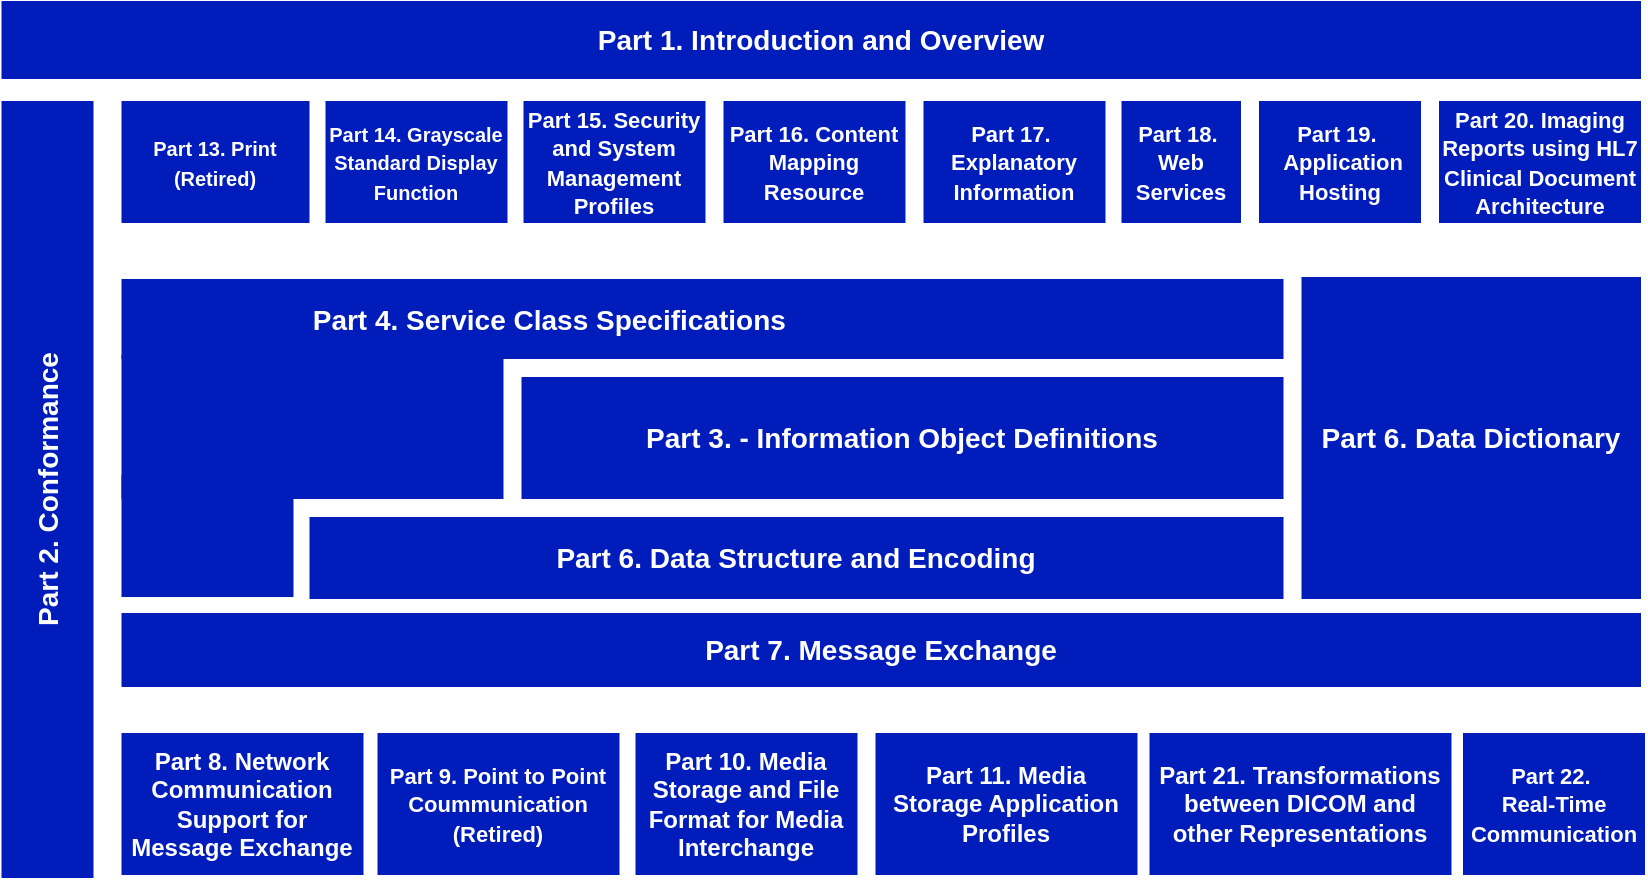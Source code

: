 <mxfile version="13.0.3" type="device"><diagram id="07fea595-8f29-1299-0266-81d95cde20df" name="Page-1"><mxGraphModel dx="1326" dy="806" grid="1" gridSize="10" guides="1" tooltips="1" connect="1" arrows="1" fold="1" page="1" pageScale="1" pageWidth="827" pageHeight="450" background="#ffffff" math="0" shadow="0"><root><mxCell id="0"/><mxCell id="1" parent="0"/><mxCell id="giLI1S59Q1z0DFc5364p-659" value="&lt;font style=&quot;font-size: 14px&quot;&gt;Part 1. Introduction and Overview&lt;/font&gt;" style="rounded=0;whiteSpace=wrap;html=1;fillColor=#001DBC;strokeColor=#001DBC;fontColor=#ffffff;fontStyle=1" parent="1" vertex="1"><mxGeometry x="4.25" y="3" width="818.75" height="38" as="geometry"/></mxCell><mxCell id="giLI1S59Q1z0DFc5364p-662" value="&lt;font style=&quot;font-size: 10px&quot;&gt;Part 13. Print (Retired)&lt;/font&gt;" style="rounded=0;whiteSpace=wrap;html=1;fillColor=#001DBC;strokeColor=#001DBC;fontColor=#ffffff;fontStyle=1" parent="1" vertex="1"><mxGeometry x="64.25" y="53" width="93" height="60" as="geometry"/></mxCell><mxCell id="giLI1S59Q1z0DFc5364p-663" value="&lt;font style=&quot;font-size: 10px&quot; color=&quot;#ffffff&quot;&gt;Part 14.&amp;nbsp;Grayscale Standard Display Function&lt;/font&gt;" style="rounded=0;whiteSpace=wrap;html=1;fillColor=#001DBC;strokeColor=#001DBC;fontColor=#ffffff;fontStyle=1" parent="1" vertex="1"><mxGeometry x="166.25" y="53" width="90" height="60" as="geometry"/></mxCell><mxCell id="giLI1S59Q1z0DFc5364p-664" value="&lt;font style=&quot;font-size: 11px&quot; color=&quot;#ffffff&quot;&gt;Part 15.&amp;nbsp;Security and System Management Profiles&lt;/font&gt;" style="rounded=0;whiteSpace=wrap;html=1;fillColor=#001DBC;strokeColor=#001DBC;fontColor=#ffffff;fontStyle=1" parent="1" vertex="1"><mxGeometry x="265.25" y="53" width="90" height="60" as="geometry"/></mxCell><mxCell id="giLI1S59Q1z0DFc5364p-665" value="&lt;font style=&quot;font-size: 11px&quot; color=&quot;#ffffff&quot;&gt;Part 16.&amp;nbsp;Content Mapping Resource&lt;/font&gt;" style="rounded=0;whiteSpace=wrap;html=1;fillColor=#001DBC;strokeColor=#001DBC;fontColor=#ffffff;fontStyle=1" parent="1" vertex="1"><mxGeometry x="365.25" y="53" width="90" height="60" as="geometry"/></mxCell><mxCell id="giLI1S59Q1z0DFc5364p-666" value="&lt;font style=&quot;font-size: 11px&quot; color=&quot;#ffffff&quot;&gt;Part 17.&amp;nbsp; Explanatory Information&lt;/font&gt;" style="rounded=0;whiteSpace=wrap;html=1;fillColor=#001DBC;strokeColor=#001DBC;fontColor=#ffffff;fontStyle=1" parent="1" vertex="1"><mxGeometry x="465.25" y="53" width="90" height="60" as="geometry"/></mxCell><mxCell id="giLI1S59Q1z0DFc5364p-667" value="&lt;font style=&quot;font-size: 11px&quot; color=&quot;#ffffff&quot;&gt;Part 18.&amp;nbsp; Web Services&lt;/font&gt;" style="rounded=0;whiteSpace=wrap;html=1;fillColor=#001DBC;strokeColor=#001DBC;fontColor=#ffffff;fontStyle=1" parent="1" vertex="1"><mxGeometry x="564.25" y="53" width="58.75" height="60" as="geometry"/></mxCell><mxCell id="giLI1S59Q1z0DFc5364p-678" value="&lt;font style=&quot;font-size: 14px&quot;&gt;&amp;nbsp; &amp;nbsp; &amp;nbsp; &amp;nbsp; &amp;nbsp; &amp;nbsp; &amp;nbsp; &amp;nbsp; &amp;nbsp; &amp;nbsp; &amp;nbsp; &amp;nbsp; Part 4. Service Class Specifications&lt;/font&gt;" style="rounded=0;whiteSpace=wrap;html=1;strokeColor=#001DBC;fillColor=#001DBC;fontColor=#ffffff;fontStyle=1;align=left;" parent="1" vertex="1"><mxGeometry x="64.25" y="142" width="580" height="39" as="geometry"/></mxCell><mxCell id="giLI1S59Q1z0DFc5364p-679" value="&lt;font style=&quot;font-size: 14px&quot;&gt;Part 6. Data Dictionary&lt;/font&gt;" style="rounded=0;whiteSpace=wrap;html=1;fillColor=#001DBC;strokeColor=#001DBC;fontColor=#ffffff;fontStyle=1" parent="1" vertex="1"><mxGeometry x="654.25" y="141" width="168.75" height="160" as="geometry"/></mxCell><mxCell id="giLI1S59Q1z0DFc5364p-680" value="&lt;font style=&quot;font-size: 14px&quot; color=&quot;#ffffff&quot;&gt;Part 3. - Information Object Definitions&lt;/font&gt;" style="rounded=0;whiteSpace=wrap;html=1;fillColor=#001DBC;strokeColor=#001DBC;fontColor=#ffffff;fontStyle=1" parent="1" vertex="1"><mxGeometry x="264.25" y="191" width="380" height="60" as="geometry"/></mxCell><mxCell id="giLI1S59Q1z0DFc5364p-681" value="&lt;font style=&quot;font-size: 14px&quot;&gt;Part 6. Data Structure and Encoding&lt;/font&gt;" style="rounded=0;whiteSpace=wrap;html=1;fillColor=#001DBC;strokeColor=#001DBC;fontColor=#ffffff;fontStyle=1" parent="1" vertex="1"><mxGeometry x="158.25" y="261" width="486" height="40" as="geometry"/></mxCell><mxCell id="giLI1S59Q1z0DFc5364p-682" value="&lt;font style=&quot;font-size: 14px&quot;&gt;Part 7. Message Exchange&lt;/font&gt;" style="rounded=0;whiteSpace=wrap;html=1;fillColor=#001DBC;strokeColor=#001DBC;fontColor=#ffffff;fontStyle=1" parent="1" vertex="1"><mxGeometry x="64.25" y="309" width="758.75" height="36" as="geometry"/></mxCell><mxCell id="giLI1S59Q1z0DFc5364p-683" value="&lt;font style=&quot;font-size: 12px&quot;&gt;Part 8. Network Communication Support for Message Exchange&lt;/font&gt;" style="rounded=0;whiteSpace=wrap;html=1;fillColor=#001DBC;strokeColor=#001DBC;fontColor=#ffffff;fontStyle=1" parent="1" vertex="1"><mxGeometry x="64.25" y="369" width="120" height="70" as="geometry"/></mxCell><mxCell id="giLI1S59Q1z0DFc5364p-684" value="&lt;font style=&quot;font-size: 11px&quot;&gt;Part 9. Point to Point Coummunication (Retired)&lt;/font&gt;" style="rounded=0;whiteSpace=wrap;html=1;fillColor=#001DBC;strokeColor=#001DBC;fontColor=#ffffff;fontStyle=1" parent="1" vertex="1"><mxGeometry x="192.25" y="369" width="120" height="70" as="geometry"/></mxCell><mxCell id="giLI1S59Q1z0DFc5364p-686" value="&lt;font style=&quot;font-size: 12px&quot; color=&quot;#ffffff&quot;&gt;Part 10.&amp;nbsp;Media Storage and File Format for Media Interchange&lt;/font&gt;" style="rounded=0;whiteSpace=wrap;html=1;fillColor=#001DBC;strokeColor=#001DBC;fontColor=#ffffff;fontStyle=1" parent="1" vertex="1"><mxGeometry x="321.25" y="369" width="110" height="70" as="geometry"/></mxCell><mxCell id="giLI1S59Q1z0DFc5364p-687" value="" style="rounded=0;whiteSpace=wrap;html=1;strokeColor=#001DBC;fillColor=#001DBC;fontColor=#ffffff;fontStyle=1" parent="1" vertex="1"><mxGeometry x="64.25" y="180" width="190" height="71" as="geometry"/></mxCell><mxCell id="giLI1S59Q1z0DFc5364p-688" value="" style="rounded=0;whiteSpace=wrap;html=1;strokeColor=#001DBC;fillColor=#001DBC;fontColor=#ffffff;fontStyle=1" parent="1" vertex="1"><mxGeometry x="64.25" y="240" width="85" height="60" as="geometry"/></mxCell><mxCell id="giLI1S59Q1z0DFc5364p-692" value="&lt;font color=&quot;#ffffff&quot; style=&quot;font-size: 12px&quot;&gt;&lt;font style=&quot;font-size: 12px&quot;&gt;Part 11.&amp;nbsp;&lt;/font&gt;&lt;span&gt;Media Storage Application Profiles&lt;/span&gt;&lt;/font&gt;" style="rounded=0;whiteSpace=wrap;html=1;fillColor=#001DBC;strokeColor=#001DBC;fontColor=#ffffff;fontStyle=1" parent="1" vertex="1"><mxGeometry x="441.25" y="369" width="130" height="70" as="geometry"/></mxCell><mxCell id="giLI1S59Q1z0DFc5364p-693" value="&lt;font color=&quot;#ffffff&quot;&gt;&lt;font style=&quot;font-size: 11px&quot;&gt;Part 19.&amp;nbsp; &amp;nbsp;&lt;/font&gt;&lt;span style=&quot;font-size: 11px&quot;&gt;Application Hosting&lt;/span&gt;&lt;/font&gt;" style="rounded=0;whiteSpace=wrap;html=1;fillColor=#001DBC;strokeColor=#001DBC;fontColor=#ffffff;fontStyle=1" parent="1" vertex="1"><mxGeometry x="633" y="53" width="80" height="60" as="geometry"/></mxCell><mxCell id="giLI1S59Q1z0DFc5364p-694" value="&lt;font style=&quot;font-size: 14px&quot; color=&quot;#ffffff&quot;&gt;&lt;b&gt;Part 2. Conformance&lt;/b&gt;&lt;/font&gt;" style="text;html=1;strokeColor=#001DBC;fillColor=#001DBC;align=center;verticalAlign=middle;whiteSpace=wrap;rounded=0;rotation=-90;fontColor=#ffffff;" parent="1" vertex="1"><mxGeometry x="-167" y="224.25" width="387.5" height="45" as="geometry"/></mxCell><mxCell id="giLI1S59Q1z0DFc5364p-695" value="&lt;font color=&quot;#ffffff&quot;&gt;&lt;font style=&quot;font-size: 11px&quot;&gt;Part 20.&amp;nbsp;&lt;/font&gt;&lt;span style=&quot;font-size: 11px&quot;&gt;Imaging Reports using HL7 Clinical Document Architecture&lt;/span&gt;&lt;/font&gt;" style="rounded=0;whiteSpace=wrap;html=1;fillColor=#001DBC;strokeColor=#001DBC;fontColor=#ffffff;fontStyle=1" parent="1" vertex="1"><mxGeometry x="723" y="53" width="100" height="60" as="geometry"/></mxCell><mxCell id="giLI1S59Q1z0DFc5364p-697" value="&lt;font color=&quot;#ffffff&quot;&gt;&lt;font style=&quot;font-size: 12px&quot;&gt;&lt;font style=&quot;font-size: 12px&quot;&gt;Part 21. T&lt;/font&gt;&lt;/font&gt;ransformations between DICOM and other Representations&lt;/font&gt;" style="rounded=0;whiteSpace=wrap;html=1;fillColor=#001DBC;strokeColor=#001DBC;fontColor=#ffffff;fontStyle=1" parent="1" vertex="1"><mxGeometry x="578.25" y="369" width="150" height="70" as="geometry"/></mxCell><mxCell id="giLI1S59Q1z0DFc5364p-698" value="&lt;font color=&quot;#ffffff&quot; style=&quot;font-size: 11px&quot;&gt;&lt;font style=&quot;font-size: 11px&quot;&gt;&lt;font style=&quot;font-size: 11px&quot;&gt;Part 22.&amp;nbsp;&lt;br&gt;&lt;/font&gt;&lt;/font&gt;Real-Time Communication&lt;/font&gt;" style="rounded=0;whiteSpace=wrap;html=1;fillColor=#001DBC;strokeColor=#001DBC;fontColor=#ffffff;fontStyle=1" parent="1" vertex="1"><mxGeometry x="735" y="369" width="90" height="70" as="geometry"/></mxCell></root></mxGraphModel></diagram></mxfile>